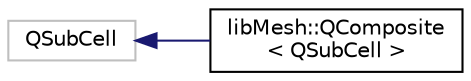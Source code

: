 digraph "类继承关系图"
{
 // INTERACTIVE_SVG=YES
  edge [fontname="Helvetica",fontsize="10",labelfontname="Helvetica",labelfontsize="10"];
  node [fontname="Helvetica",fontsize="10",shape=record];
  rankdir="LR";
  Node1 [label="QSubCell",height=0.2,width=0.4,color="grey75", fillcolor="white", style="filled"];
  Node1 -> Node2 [dir="back",color="midnightblue",fontsize="10",style="solid",fontname="Helvetica"];
  Node2 [label="libMesh::QComposite\l\< QSubCell \>",height=0.2,width=0.4,color="black", fillcolor="white", style="filled",URL="$classlibMesh_1_1QComposite.html",tooltip="This class implements generic composite quadrature rules. "];
}
